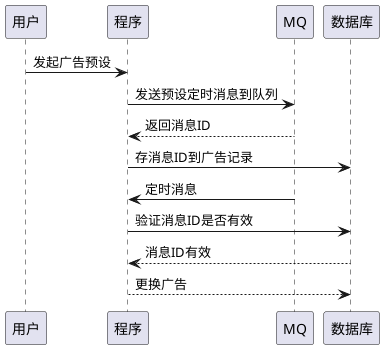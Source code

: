 @startuml
用户 -> 程序: 发起广告预设
程序 -> MQ: 发送预设定时消息到队列
MQ --> 程序: 返回消息ID
程序 -> 数据库: 存消息ID到广告记录
MQ -> 程序: 定时消息
程序 -> 数据库: 验证消息ID是否有效
数据库 --> 程序: 消息ID有效
程序 --> 数据库: 更换广告

@enduml